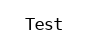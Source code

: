 digraph {
	fontsize = 8;
	compound = true;
	rankdir = "LR";
	label="Test"
	fontname="Courier"
	node [fontname="Courier" fontsize = 8]
	edge [fontname="Courier"]

}
